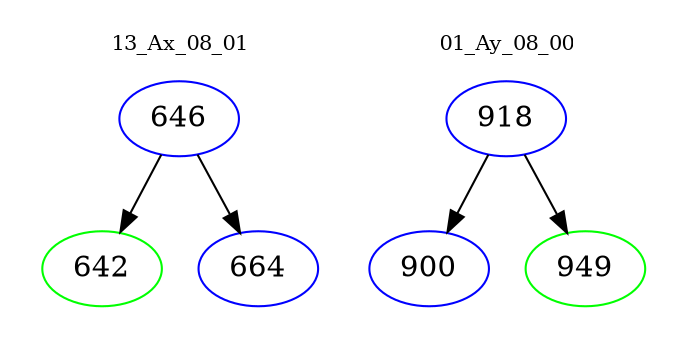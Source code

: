 digraph{
subgraph cluster_0 {
color = white
label = "13_Ax_08_01";
fontsize=10;
T0_646 [label="646", color="blue"]
T0_646 -> T0_642 [color="black"]
T0_642 [label="642", color="green"]
T0_646 -> T0_664 [color="black"]
T0_664 [label="664", color="blue"]
}
subgraph cluster_1 {
color = white
label = "01_Ay_08_00";
fontsize=10;
T1_918 [label="918", color="blue"]
T1_918 -> T1_900 [color="black"]
T1_900 [label="900", color="blue"]
T1_918 -> T1_949 [color="black"]
T1_949 [label="949", color="green"]
}
}
